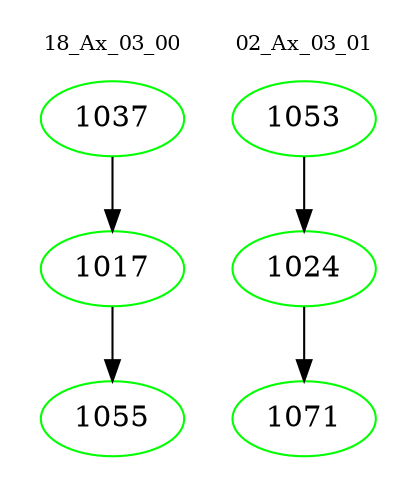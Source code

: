 digraph{
subgraph cluster_0 {
color = white
label = "18_Ax_03_00";
fontsize=10;
T0_1037 [label="1037", color="green"]
T0_1037 -> T0_1017 [color="black"]
T0_1017 [label="1017", color="green"]
T0_1017 -> T0_1055 [color="black"]
T0_1055 [label="1055", color="green"]
}
subgraph cluster_1 {
color = white
label = "02_Ax_03_01";
fontsize=10;
T1_1053 [label="1053", color="green"]
T1_1053 -> T1_1024 [color="black"]
T1_1024 [label="1024", color="green"]
T1_1024 -> T1_1071 [color="black"]
T1_1071 [label="1071", color="green"]
}
}
